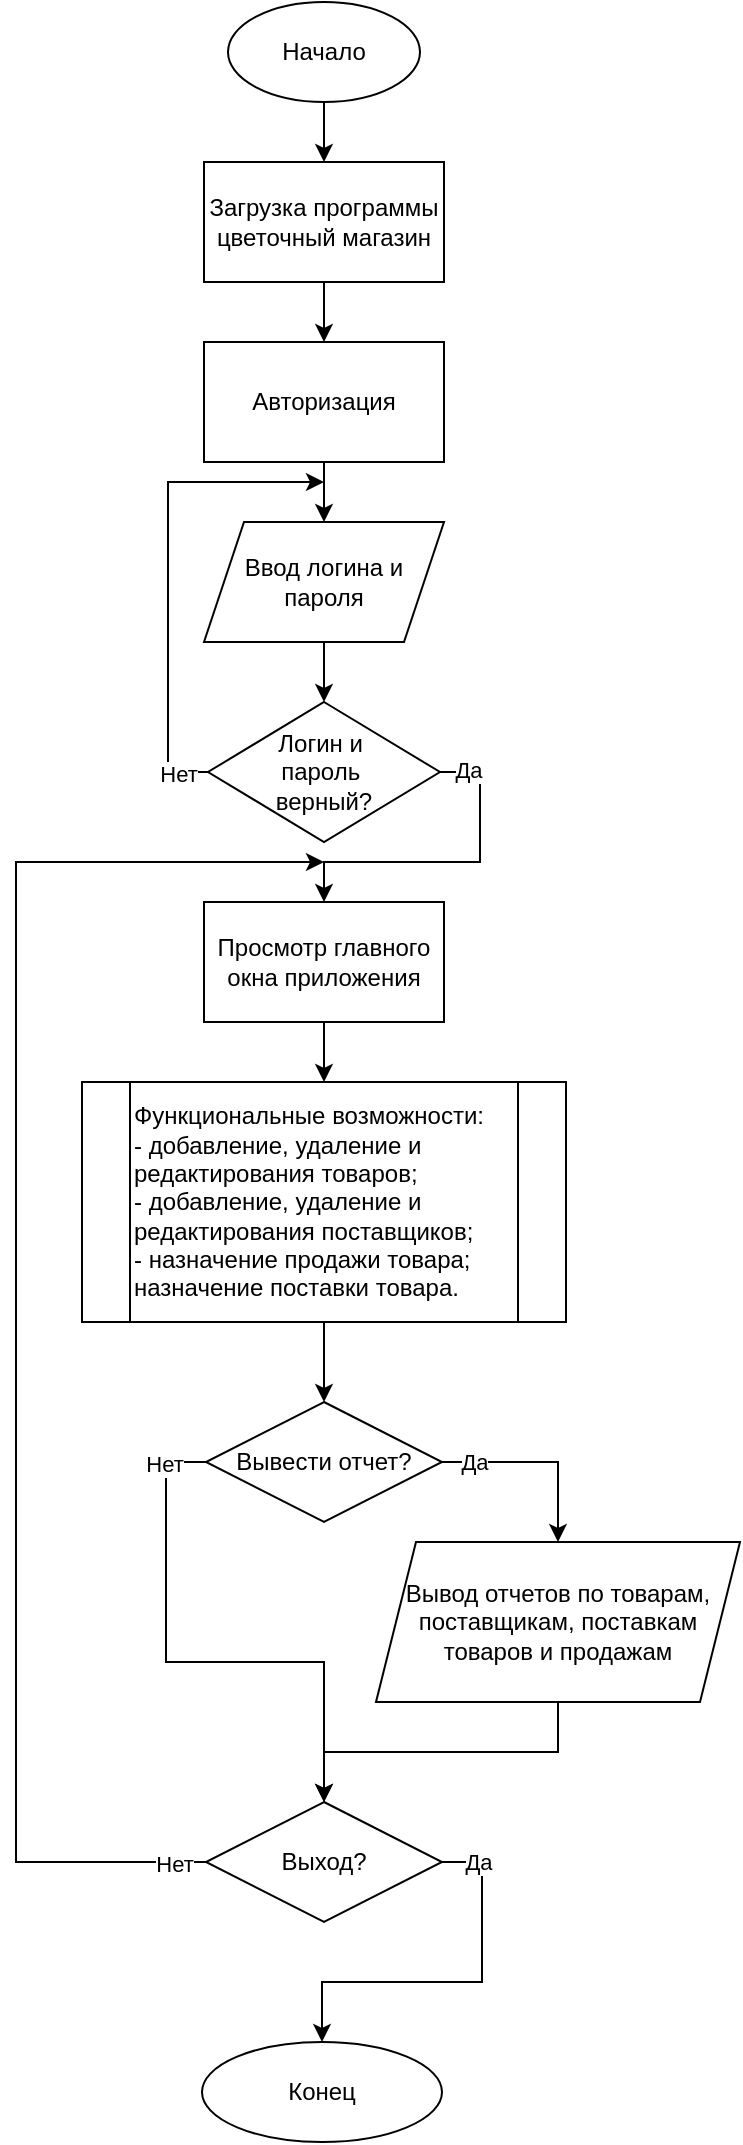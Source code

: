 <mxfile version="24.2.1" type="device">
  <diagram name="Страница — 1" id="GLRoJzNRTtKxttM_8CBQ">
    <mxGraphModel dx="1434" dy="780" grid="1" gridSize="10" guides="1" tooltips="1" connect="1" arrows="1" fold="1" page="1" pageScale="1" pageWidth="827" pageHeight="1169" math="0" shadow="0">
      <root>
        <mxCell id="0" />
        <mxCell id="1" parent="0" />
        <mxCell id="h8LMQR13V1qV_bW2eGdH-6" style="edgeStyle=orthogonalEdgeStyle;rounded=0;orthogonalLoop=1;jettySize=auto;html=1;exitX=0.5;exitY=1;exitDx=0;exitDy=0;entryX=0.5;entryY=0;entryDx=0;entryDy=0;" edge="1" parent="1" source="h8LMQR13V1qV_bW2eGdH-2" target="h8LMQR13V1qV_bW2eGdH-3">
          <mxGeometry relative="1" as="geometry" />
        </mxCell>
        <mxCell id="h8LMQR13V1qV_bW2eGdH-2" value="Начало" style="ellipse;whiteSpace=wrap;html=1;" vertex="1" parent="1">
          <mxGeometry x="366" y="20" width="96" height="50" as="geometry" />
        </mxCell>
        <mxCell id="h8LMQR13V1qV_bW2eGdH-8" value="" style="edgeStyle=orthogonalEdgeStyle;rounded=0;orthogonalLoop=1;jettySize=auto;html=1;" edge="1" parent="1" source="h8LMQR13V1qV_bW2eGdH-3" target="h8LMQR13V1qV_bW2eGdH-7">
          <mxGeometry relative="1" as="geometry" />
        </mxCell>
        <mxCell id="h8LMQR13V1qV_bW2eGdH-3" value="Загрузка программы цветочный магазин" style="rounded=0;whiteSpace=wrap;html=1;" vertex="1" parent="1">
          <mxGeometry x="354" y="100" width="120" height="60" as="geometry" />
        </mxCell>
        <mxCell id="h8LMQR13V1qV_bW2eGdH-10" style="edgeStyle=orthogonalEdgeStyle;rounded=0;orthogonalLoop=1;jettySize=auto;html=1;exitX=0.5;exitY=1;exitDx=0;exitDy=0;entryX=0.5;entryY=0;entryDx=0;entryDy=0;" edge="1" parent="1" source="h8LMQR13V1qV_bW2eGdH-7" target="h8LMQR13V1qV_bW2eGdH-9">
          <mxGeometry relative="1" as="geometry" />
        </mxCell>
        <mxCell id="h8LMQR13V1qV_bW2eGdH-7" value="Авторизация" style="rounded=0;whiteSpace=wrap;html=1;" vertex="1" parent="1">
          <mxGeometry x="354" y="190" width="120" height="60" as="geometry" />
        </mxCell>
        <mxCell id="h8LMQR13V1qV_bW2eGdH-14" style="edgeStyle=orthogonalEdgeStyle;rounded=0;orthogonalLoop=1;jettySize=auto;html=1;exitX=0.5;exitY=1;exitDx=0;exitDy=0;entryX=0.5;entryY=0;entryDx=0;entryDy=0;" edge="1" parent="1" source="h8LMQR13V1qV_bW2eGdH-9" target="h8LMQR13V1qV_bW2eGdH-11">
          <mxGeometry relative="1" as="geometry" />
        </mxCell>
        <mxCell id="h8LMQR13V1qV_bW2eGdH-9" value="Ввод логина и пароля" style="shape=parallelogram;perimeter=parallelogramPerimeter;whiteSpace=wrap;html=1;fixedSize=1;" vertex="1" parent="1">
          <mxGeometry x="354" y="280" width="120" height="60" as="geometry" />
        </mxCell>
        <mxCell id="h8LMQR13V1qV_bW2eGdH-12" style="edgeStyle=orthogonalEdgeStyle;rounded=0;orthogonalLoop=1;jettySize=auto;html=1;exitX=0;exitY=0.5;exitDx=0;exitDy=0;" edge="1" parent="1" source="h8LMQR13V1qV_bW2eGdH-11">
          <mxGeometry relative="1" as="geometry">
            <mxPoint x="414" y="260" as="targetPoint" />
            <Array as="points">
              <mxPoint x="336" y="405" />
              <mxPoint x="336" y="260" />
            </Array>
          </mxGeometry>
        </mxCell>
        <mxCell id="h8LMQR13V1qV_bW2eGdH-13" value="Нет" style="edgeLabel;html=1;align=center;verticalAlign=middle;resizable=0;points=[];" vertex="1" connectable="0" parent="h8LMQR13V1qV_bW2eGdH-12">
          <mxGeometry x="-0.876" y="1" relative="1" as="geometry">
            <mxPoint as="offset" />
          </mxGeometry>
        </mxCell>
        <mxCell id="h8LMQR13V1qV_bW2eGdH-16" style="edgeStyle=orthogonalEdgeStyle;rounded=0;orthogonalLoop=1;jettySize=auto;html=1;exitX=1;exitY=0.5;exitDx=0;exitDy=0;entryX=0.5;entryY=0;entryDx=0;entryDy=0;" edge="1" parent="1" source="h8LMQR13V1qV_bW2eGdH-11" target="h8LMQR13V1qV_bW2eGdH-15">
          <mxGeometry relative="1" as="geometry">
            <Array as="points">
              <mxPoint x="492" y="405" />
              <mxPoint x="492" y="450" />
              <mxPoint x="414" y="450" />
            </Array>
          </mxGeometry>
        </mxCell>
        <mxCell id="h8LMQR13V1qV_bW2eGdH-17" value="Да" style="edgeLabel;html=1;align=center;verticalAlign=middle;resizable=0;points=[];" vertex="1" connectable="0" parent="h8LMQR13V1qV_bW2eGdH-16">
          <mxGeometry x="-0.828" y="1" relative="1" as="geometry">
            <mxPoint as="offset" />
          </mxGeometry>
        </mxCell>
        <mxCell id="h8LMQR13V1qV_bW2eGdH-11" value="Логин и&amp;nbsp;&lt;div&gt;пароль&amp;nbsp;&lt;/div&gt;&lt;div&gt;верный?&lt;/div&gt;" style="rhombus;whiteSpace=wrap;html=1;" vertex="1" parent="1">
          <mxGeometry x="356" y="370" width="116" height="70" as="geometry" />
        </mxCell>
        <mxCell id="h8LMQR13V1qV_bW2eGdH-19" style="edgeStyle=orthogonalEdgeStyle;rounded=0;orthogonalLoop=1;jettySize=auto;html=1;exitX=0.5;exitY=1;exitDx=0;exitDy=0;entryX=0.5;entryY=0;entryDx=0;entryDy=0;" edge="1" parent="1" source="h8LMQR13V1qV_bW2eGdH-15" target="h8LMQR13V1qV_bW2eGdH-18">
          <mxGeometry relative="1" as="geometry" />
        </mxCell>
        <mxCell id="h8LMQR13V1qV_bW2eGdH-15" value="Просмотр главного окна приложения" style="rounded=0;whiteSpace=wrap;html=1;" vertex="1" parent="1">
          <mxGeometry x="354" y="470" width="120" height="60" as="geometry" />
        </mxCell>
        <mxCell id="h8LMQR13V1qV_bW2eGdH-35" style="edgeStyle=orthogonalEdgeStyle;rounded=0;orthogonalLoop=1;jettySize=auto;html=1;exitX=0.5;exitY=1;exitDx=0;exitDy=0;entryX=0.5;entryY=0;entryDx=0;entryDy=0;" edge="1" parent="1" source="h8LMQR13V1qV_bW2eGdH-18" target="h8LMQR13V1qV_bW2eGdH-25">
          <mxGeometry relative="1" as="geometry" />
        </mxCell>
        <mxCell id="h8LMQR13V1qV_bW2eGdH-18" value="Функциональные возможности:&lt;div&gt;- добавление, удаление и редактирования товаров;&lt;/div&gt;&lt;div&gt;- добавление, удаление и редактирования поставщиков;&lt;/div&gt;&lt;div&gt;- назначение продажи товара;&lt;/div&gt;&lt;div&gt;назначение поставки товара.&lt;/div&gt;" style="shape=process;whiteSpace=wrap;html=1;backgroundOutline=1;align=left;" vertex="1" parent="1">
          <mxGeometry x="293" y="560" width="242" height="120" as="geometry" />
        </mxCell>
        <mxCell id="h8LMQR13V1qV_bW2eGdH-20" value="Конец" style="ellipse;whiteSpace=wrap;html=1;" vertex="1" parent="1">
          <mxGeometry x="353" y="1040" width="120" height="50" as="geometry" />
        </mxCell>
        <mxCell id="h8LMQR13V1qV_bW2eGdH-21" style="edgeStyle=orthogonalEdgeStyle;rounded=0;orthogonalLoop=1;jettySize=auto;html=1;exitX=1;exitY=0.5;exitDx=0;exitDy=0;entryX=0.5;entryY=0;entryDx=0;entryDy=0;" edge="1" parent="1" source="h8LMQR13V1qV_bW2eGdH-25" target="h8LMQR13V1qV_bW2eGdH-31">
          <mxGeometry relative="1" as="geometry" />
        </mxCell>
        <mxCell id="h8LMQR13V1qV_bW2eGdH-22" value="Да" style="edgeLabel;html=1;align=center;verticalAlign=middle;resizable=0;points=[];" vertex="1" connectable="0" parent="h8LMQR13V1qV_bW2eGdH-21">
          <mxGeometry x="-0.677" y="-1" relative="1" as="geometry">
            <mxPoint y="-1" as="offset" />
          </mxGeometry>
        </mxCell>
        <mxCell id="h8LMQR13V1qV_bW2eGdH-23" style="edgeStyle=orthogonalEdgeStyle;rounded=0;orthogonalLoop=1;jettySize=auto;html=1;exitX=0;exitY=0.5;exitDx=0;exitDy=0;entryX=0.5;entryY=0;entryDx=0;entryDy=0;" edge="1" parent="1" source="h8LMQR13V1qV_bW2eGdH-25" target="h8LMQR13V1qV_bW2eGdH-29">
          <mxGeometry relative="1" as="geometry" />
        </mxCell>
        <mxCell id="h8LMQR13V1qV_bW2eGdH-24" value="Нет" style="edgeLabel;html=1;align=center;verticalAlign=middle;resizable=0;points=[];" vertex="1" connectable="0" parent="h8LMQR13V1qV_bW2eGdH-23">
          <mxGeometry x="-0.846" y="-1" relative="1" as="geometry">
            <mxPoint as="offset" />
          </mxGeometry>
        </mxCell>
        <mxCell id="h8LMQR13V1qV_bW2eGdH-25" value="Вывести отчет?" style="rhombus;whiteSpace=wrap;html=1;" vertex="1" parent="1">
          <mxGeometry x="355" y="720" width="118" height="60" as="geometry" />
        </mxCell>
        <mxCell id="h8LMQR13V1qV_bW2eGdH-33" style="edgeStyle=orthogonalEdgeStyle;rounded=0;orthogonalLoop=1;jettySize=auto;html=1;exitX=1;exitY=0.5;exitDx=0;exitDy=0;entryX=0.5;entryY=0;entryDx=0;entryDy=0;" edge="1" parent="1" source="h8LMQR13V1qV_bW2eGdH-29" target="h8LMQR13V1qV_bW2eGdH-20">
          <mxGeometry relative="1" as="geometry" />
        </mxCell>
        <mxCell id="h8LMQR13V1qV_bW2eGdH-34" value="Да" style="edgeLabel;html=1;align=center;verticalAlign=middle;resizable=0;points=[];" vertex="1" connectable="0" parent="h8LMQR13V1qV_bW2eGdH-33">
          <mxGeometry x="-0.81" relative="1" as="geometry">
            <mxPoint as="offset" />
          </mxGeometry>
        </mxCell>
        <mxCell id="h8LMQR13V1qV_bW2eGdH-36" style="edgeStyle=orthogonalEdgeStyle;rounded=0;orthogonalLoop=1;jettySize=auto;html=1;exitX=0;exitY=0.5;exitDx=0;exitDy=0;" edge="1" parent="1" source="h8LMQR13V1qV_bW2eGdH-29">
          <mxGeometry relative="1" as="geometry">
            <mxPoint x="414" y="450" as="targetPoint" />
            <Array as="points">
              <mxPoint x="260" y="950" />
              <mxPoint x="260" y="450" />
            </Array>
          </mxGeometry>
        </mxCell>
        <mxCell id="h8LMQR13V1qV_bW2eGdH-37" value="Нет" style="edgeLabel;html=1;align=center;verticalAlign=middle;resizable=0;points=[];" vertex="1" connectable="0" parent="h8LMQR13V1qV_bW2eGdH-36">
          <mxGeometry x="-0.957" y="1" relative="1" as="geometry">
            <mxPoint as="offset" />
          </mxGeometry>
        </mxCell>
        <mxCell id="h8LMQR13V1qV_bW2eGdH-29" value="Выход?" style="rhombus;whiteSpace=wrap;html=1;" vertex="1" parent="1">
          <mxGeometry x="355" y="920" width="118" height="60" as="geometry" />
        </mxCell>
        <mxCell id="h8LMQR13V1qV_bW2eGdH-32" style="edgeStyle=orthogonalEdgeStyle;rounded=0;orthogonalLoop=1;jettySize=auto;html=1;exitX=0.5;exitY=1;exitDx=0;exitDy=0;entryX=0.5;entryY=0;entryDx=0;entryDy=0;" edge="1" parent="1" source="h8LMQR13V1qV_bW2eGdH-31" target="h8LMQR13V1qV_bW2eGdH-29">
          <mxGeometry relative="1" as="geometry" />
        </mxCell>
        <mxCell id="h8LMQR13V1qV_bW2eGdH-31" value="Вывод отчетов по товарам, поставщикам, поставкам товаров и продажам" style="shape=parallelogram;perimeter=parallelogramPerimeter;whiteSpace=wrap;html=1;fixedSize=1;" vertex="1" parent="1">
          <mxGeometry x="440" y="790" width="182" height="80" as="geometry" />
        </mxCell>
      </root>
    </mxGraphModel>
  </diagram>
</mxfile>
